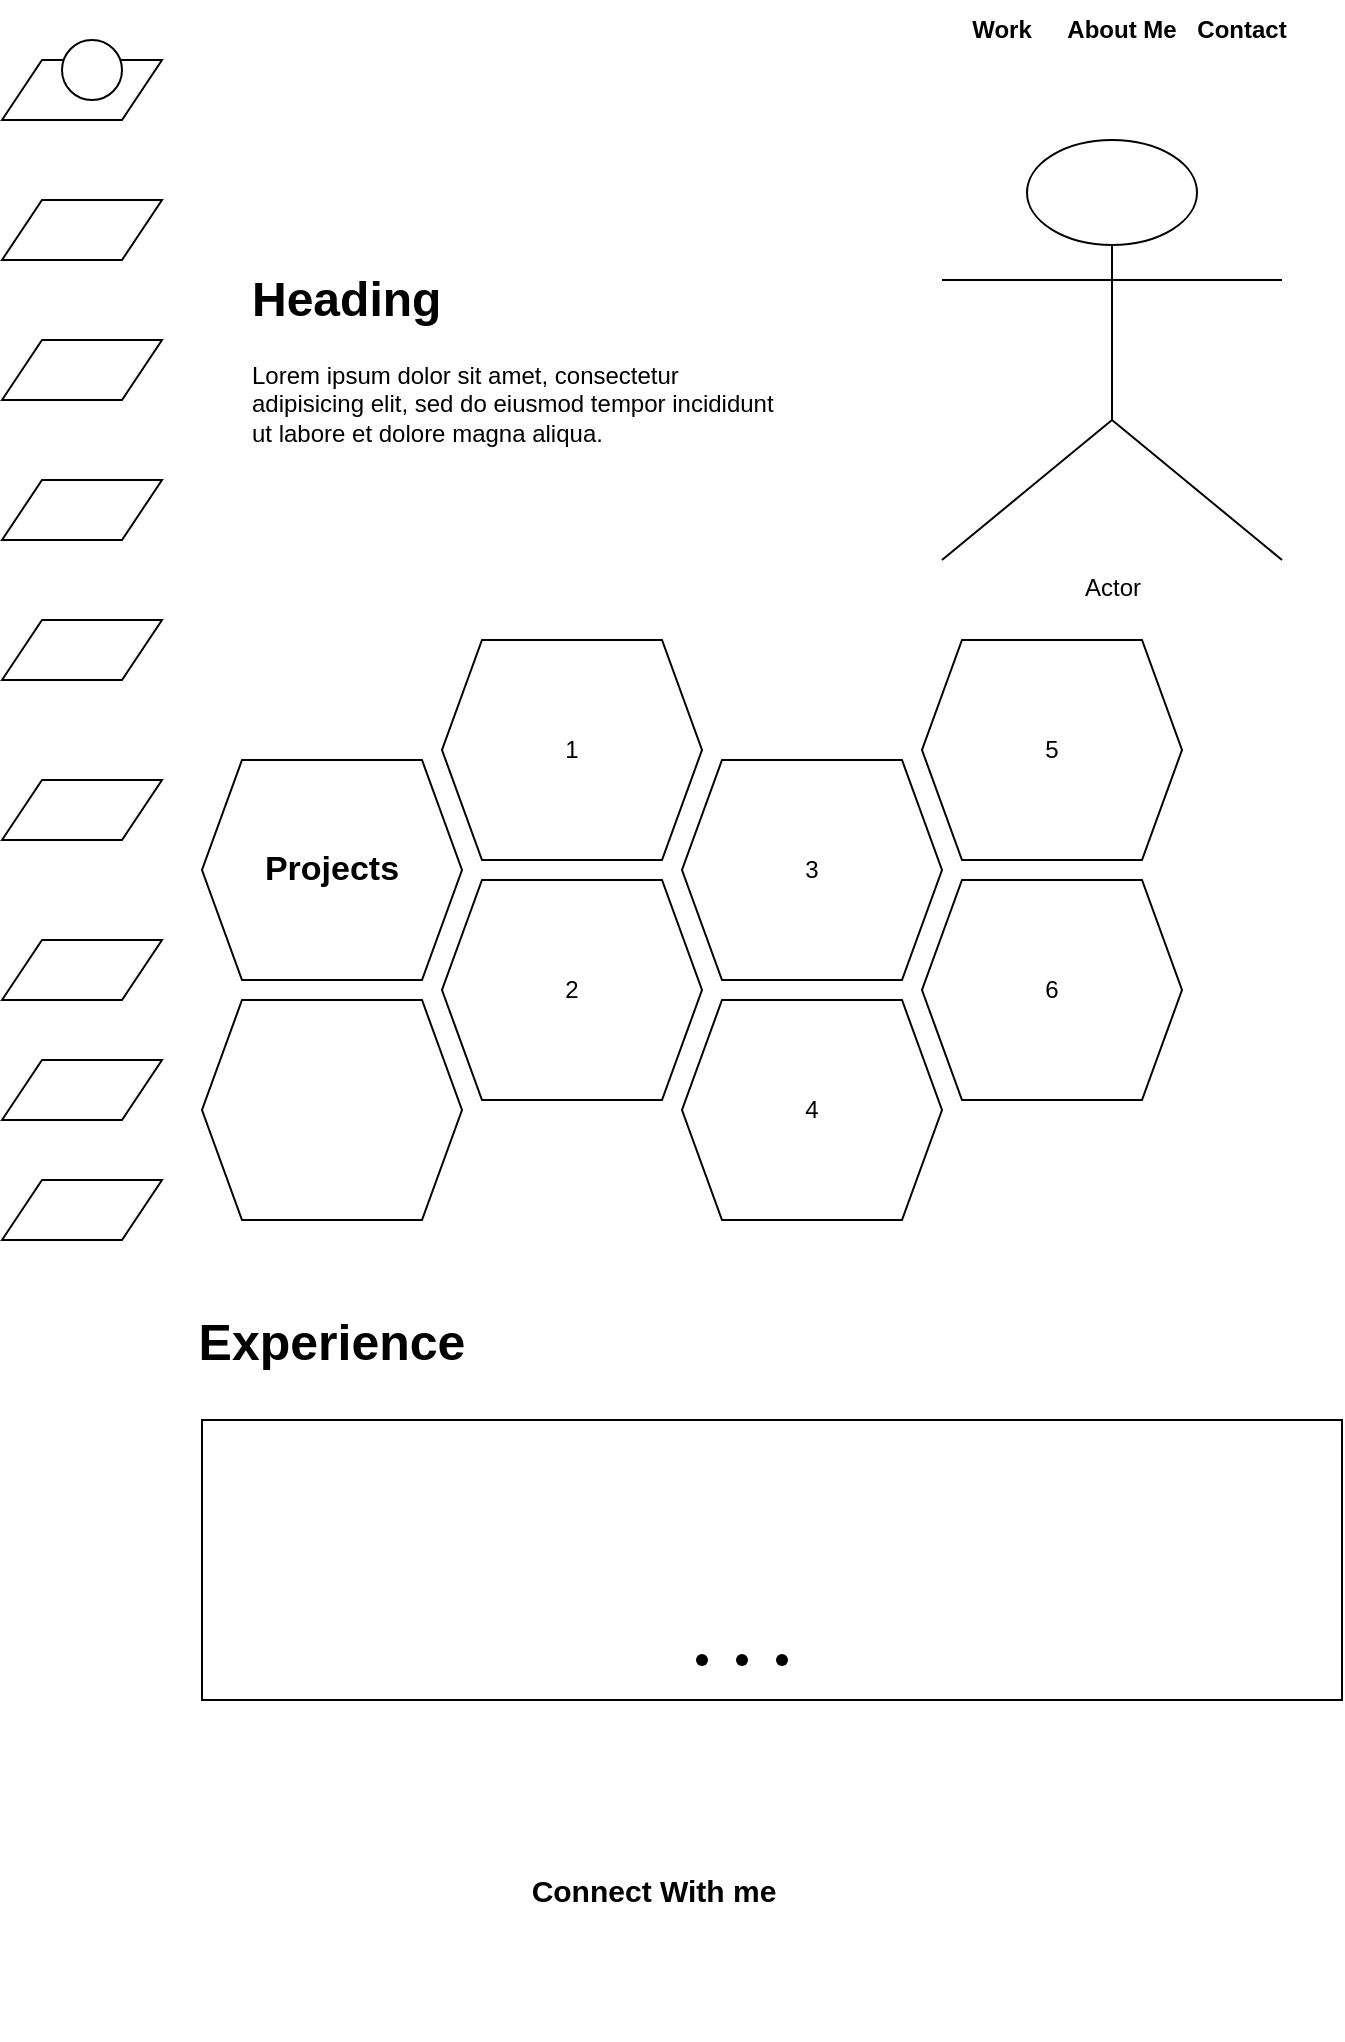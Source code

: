 <mxfile version="20.8.4" type="device"><diagram id="OBwxeZ--vEDoQF_n5z5d" name="Page-1"><mxGraphModel dx="1644" dy="386" grid="1" gridSize="10" guides="1" tooltips="1" connect="1" arrows="1" fold="1" page="1" pageScale="1" pageWidth="850" pageHeight="1100" math="0" shadow="0"><root><mxCell id="0"/><mxCell id="1" parent="0"/><mxCell id="a3GbpjYnLiIKgWDhFFqh-1" value="&lt;font style=&quot;font-size: 12px;&quot;&gt;&lt;b&gt;&lt;font style=&quot;font-size: 12px;&quot;&gt;Work&lt;/font&gt;&lt;/b&gt;&lt;/font&gt;" style="text;html=1;strokeColor=none;fillColor=none;align=center;verticalAlign=middle;whiteSpace=wrap;rounded=0;" vertex="1" parent="1"><mxGeometry x="-240" y="10" width="60" height="30" as="geometry"/></mxCell><mxCell id="a3GbpjYnLiIKgWDhFFqh-2" value="&lt;font style=&quot;font-size: 12px;&quot;&gt;&lt;b&gt;About Me&lt;/b&gt;&lt;/font&gt;" style="text;html=1;strokeColor=none;fillColor=none;align=center;verticalAlign=middle;whiteSpace=wrap;rounded=0;" vertex="1" parent="1"><mxGeometry x="-180" y="10" width="60" height="30" as="geometry"/></mxCell><mxCell id="a3GbpjYnLiIKgWDhFFqh-3" value="&lt;b&gt;Contact&lt;/b&gt;" style="text;html=1;strokeColor=none;fillColor=none;align=center;verticalAlign=middle;whiteSpace=wrap;rounded=0;" vertex="1" parent="1"><mxGeometry x="-120" y="10" width="60" height="30" as="geometry"/></mxCell><mxCell id="a3GbpjYnLiIKgWDhFFqh-4" value="" style="shape=parallelogram;perimeter=parallelogramPerimeter;whiteSpace=wrap;html=1;fixedSize=1;" vertex="1" parent="1"><mxGeometry x="-710" y="40" width="80" height="30" as="geometry"/></mxCell><mxCell id="a3GbpjYnLiIKgWDhFFqh-5" value="" style="shape=parallelogram;perimeter=parallelogramPerimeter;whiteSpace=wrap;html=1;fixedSize=1;" vertex="1" parent="1"><mxGeometry x="-710" y="110" width="80" height="30" as="geometry"/></mxCell><mxCell id="a3GbpjYnLiIKgWDhFFqh-6" value="" style="shape=parallelogram;perimeter=parallelogramPerimeter;whiteSpace=wrap;html=1;fixedSize=1;" vertex="1" parent="1"><mxGeometry x="-710" y="180" width="80" height="30" as="geometry"/></mxCell><mxCell id="a3GbpjYnLiIKgWDhFFqh-7" value="" style="shape=parallelogram;perimeter=parallelogramPerimeter;whiteSpace=wrap;html=1;fixedSize=1;" vertex="1" parent="1"><mxGeometry x="-710" y="250" width="80" height="30" as="geometry"/></mxCell><mxCell id="a3GbpjYnLiIKgWDhFFqh-8" value="" style="shape=parallelogram;perimeter=parallelogramPerimeter;whiteSpace=wrap;html=1;fixedSize=1;" vertex="1" parent="1"><mxGeometry x="-710" y="480" width="80" height="30" as="geometry"/></mxCell><mxCell id="a3GbpjYnLiIKgWDhFFqh-9" value="" style="shape=parallelogram;perimeter=parallelogramPerimeter;whiteSpace=wrap;html=1;fixedSize=1;" vertex="1" parent="1"><mxGeometry x="-710" y="320" width="80" height="30" as="geometry"/></mxCell><mxCell id="a3GbpjYnLiIKgWDhFFqh-11" value="" style="ellipse;whiteSpace=wrap;html=1;aspect=fixed;" vertex="1" parent="1"><mxGeometry x="-680" y="30" width="30" height="30" as="geometry"/></mxCell><mxCell id="a3GbpjYnLiIKgWDhFFqh-13" value="Actor" style="shape=umlActor;verticalLabelPosition=bottom;verticalAlign=top;html=1;outlineConnect=0;" vertex="1" parent="1"><mxGeometry x="-240" y="80" width="170" height="210" as="geometry"/></mxCell><mxCell id="a3GbpjYnLiIKgWDhFFqh-14" value="&lt;h1&gt;Heading&lt;/h1&gt;&lt;p&gt;Lorem ipsum dolor sit amet, consectetur adipisicing elit, sed do eiusmod tempor incididunt ut labore et dolore magna aliqua.&lt;/p&gt;" style="text;html=1;strokeColor=none;fillColor=none;spacing=5;spacingTop=-20;whiteSpace=wrap;overflow=hidden;rounded=0;" vertex="1" parent="1"><mxGeometry x="-590" y="140" width="280" height="130" as="geometry"/></mxCell><mxCell id="a3GbpjYnLiIKgWDhFFqh-15" value="" style="shape=parallelogram;perimeter=parallelogramPerimeter;whiteSpace=wrap;html=1;fixedSize=1;" vertex="1" parent="1"><mxGeometry x="-710" y="400" width="80" height="30" as="geometry"/></mxCell><mxCell id="a3GbpjYnLiIKgWDhFFqh-16" value="" style="shape=parallelogram;perimeter=parallelogramPerimeter;whiteSpace=wrap;html=1;fixedSize=1;" vertex="1" parent="1"><mxGeometry x="-710" y="600" width="80" height="30" as="geometry"/></mxCell><mxCell id="a3GbpjYnLiIKgWDhFFqh-17" value="" style="shape=parallelogram;perimeter=parallelogramPerimeter;whiteSpace=wrap;html=1;fixedSize=1;" vertex="1" parent="1"><mxGeometry x="-710" y="540" width="80" height="30" as="geometry"/></mxCell><mxCell id="a3GbpjYnLiIKgWDhFFqh-18" value="&lt;b&gt;&lt;font style=&quot;font-size: 17px;&quot;&gt;Projects&lt;/font&gt;&lt;/b&gt;" style="shape=hexagon;perimeter=hexagonPerimeter2;whiteSpace=wrap;html=1;fixedSize=1;" vertex="1" parent="1"><mxGeometry x="-610" y="390" width="130" height="110" as="geometry"/></mxCell><mxCell id="a3GbpjYnLiIKgWDhFFqh-19" value="2" style="shape=hexagon;perimeter=hexagonPerimeter2;whiteSpace=wrap;html=1;fixedSize=1;" vertex="1" parent="1"><mxGeometry x="-490" y="450" width="130" height="110" as="geometry"/></mxCell><mxCell id="a3GbpjYnLiIKgWDhFFqh-20" value="3" style="shape=hexagon;perimeter=hexagonPerimeter2;whiteSpace=wrap;html=1;fixedSize=1;" vertex="1" parent="1"><mxGeometry x="-370" y="390" width="130" height="110" as="geometry"/></mxCell><mxCell id="a3GbpjYnLiIKgWDhFFqh-21" value="1" style="shape=hexagon;perimeter=hexagonPerimeter2;whiteSpace=wrap;html=1;fixedSize=1;" vertex="1" parent="1"><mxGeometry x="-490" y="330" width="130" height="110" as="geometry"/></mxCell><mxCell id="a3GbpjYnLiIKgWDhFFqh-22" value="" style="shape=hexagon;perimeter=hexagonPerimeter2;whiteSpace=wrap;html=1;fixedSize=1;" vertex="1" parent="1"><mxGeometry x="-610" y="510" width="130" height="110" as="geometry"/></mxCell><mxCell id="a3GbpjYnLiIKgWDhFFqh-23" value="4" style="shape=hexagon;perimeter=hexagonPerimeter2;whiteSpace=wrap;html=1;fixedSize=1;" vertex="1" parent="1"><mxGeometry x="-370" y="510" width="130" height="110" as="geometry"/></mxCell><mxCell id="a3GbpjYnLiIKgWDhFFqh-24" value="6" style="shape=hexagon;perimeter=hexagonPerimeter2;whiteSpace=wrap;html=1;fixedSize=1;" vertex="1" parent="1"><mxGeometry x="-250" y="450" width="130" height="110" as="geometry"/></mxCell><mxCell id="a3GbpjYnLiIKgWDhFFqh-25" value="5" style="shape=hexagon;perimeter=hexagonPerimeter2;whiteSpace=wrap;html=1;fixedSize=1;" vertex="1" parent="1"><mxGeometry x="-250" y="330" width="130" height="110" as="geometry"/></mxCell><mxCell id="a3GbpjYnLiIKgWDhFFqh-26" value="&lt;font style=&quot;font-size: 25px;&quot;&gt;&lt;b&gt;Experience&lt;/b&gt;&lt;/font&gt;" style="text;html=1;strokeColor=none;fillColor=none;align=center;verticalAlign=middle;whiteSpace=wrap;rounded=0;" vertex="1" parent="1"><mxGeometry x="-630" y="640" width="170" height="80" as="geometry"/></mxCell><mxCell id="a3GbpjYnLiIKgWDhFFqh-27" value="" style="rounded=0;whiteSpace=wrap;html=1;fontSize=12;" vertex="1" parent="1"><mxGeometry x="-610" y="720" width="570" height="140" as="geometry"/></mxCell><mxCell id="a3GbpjYnLiIKgWDhFFqh-30" value="&lt;font style=&quot;font-size: 15px;&quot;&gt;&lt;b&gt;Connect With me&lt;/b&gt;&lt;/font&gt;" style="text;html=1;strokeColor=none;fillColor=none;align=center;verticalAlign=middle;whiteSpace=wrap;rounded=0;fontSize=12;" vertex="1" parent="1"><mxGeometry x="-629" y="930" width="490" height="50" as="geometry"/></mxCell><mxCell id="a3GbpjYnLiIKgWDhFFqh-31" value="" style="shape=waypoint;sketch=0;fillStyle=solid;size=6;pointerEvents=1;points=[];fillColor=none;resizable=0;rotatable=0;perimeter=centerPerimeter;snapToPoint=1;fontSize=15;" vertex="1" parent="1"><mxGeometry x="-370" y="830" width="20" height="20" as="geometry"/></mxCell><mxCell id="a3GbpjYnLiIKgWDhFFqh-32" value="" style="shape=waypoint;sketch=0;fillStyle=solid;size=6;pointerEvents=1;points=[];fillColor=none;resizable=0;rotatable=0;perimeter=centerPerimeter;snapToPoint=1;fontSize=15;" vertex="1" parent="1"><mxGeometry x="-350" y="830" width="20" height="20" as="geometry"/></mxCell><mxCell id="a3GbpjYnLiIKgWDhFFqh-33" value="" style="shape=waypoint;sketch=0;fillStyle=solid;size=6;pointerEvents=1;points=[];fillColor=none;resizable=0;rotatable=0;perimeter=centerPerimeter;snapToPoint=1;fontSize=15;" vertex="1" parent="1"><mxGeometry x="-330" y="830" width="20" height="20" as="geometry"/></mxCell><mxCell id="a3GbpjYnLiIKgWDhFFqh-35" value="" style="shape=image;html=1;verticalAlign=top;verticalLabelPosition=bottom;labelBackgroundColor=#ffffff;imageAspect=0;aspect=fixed;image=https://cdn4.iconfinder.com/data/icons/ionicons/512/icon-social-twitter-outline-128.png;fontSize=15;" vertex="1" parent="1"><mxGeometry x="-398" y="1001" width="28" height="28" as="geometry"/></mxCell><mxCell id="a3GbpjYnLiIKgWDhFFqh-36" value="" style="shape=image;html=1;verticalAlign=top;verticalLabelPosition=bottom;labelBackgroundColor=#ffffff;imageAspect=0;aspect=fixed;image=https://cdn1.iconfinder.com/data/icons/social-media-outline-6/128/SocialMedia_Facebook-Outline-128.png;fontSize=15;" vertex="1" parent="1"><mxGeometry x="-440" y="1000" width="30" height="30" as="geometry"/></mxCell><mxCell id="a3GbpjYnLiIKgWDhFFqh-37" value="" style="shape=image;html=1;verticalAlign=top;verticalLabelPosition=bottom;labelBackgroundColor=#ffffff;imageAspect=0;aspect=fixed;image=https://cdn1.iconfinder.com/data/icons/social-media-outline-6/128/SocialMedia_Instagram-Outline-128.png;fontSize=15;" vertex="1" parent="1"><mxGeometry x="-358" y="1000" width="30" height="30" as="geometry"/></mxCell></root></mxGraphModel></diagram></mxfile>